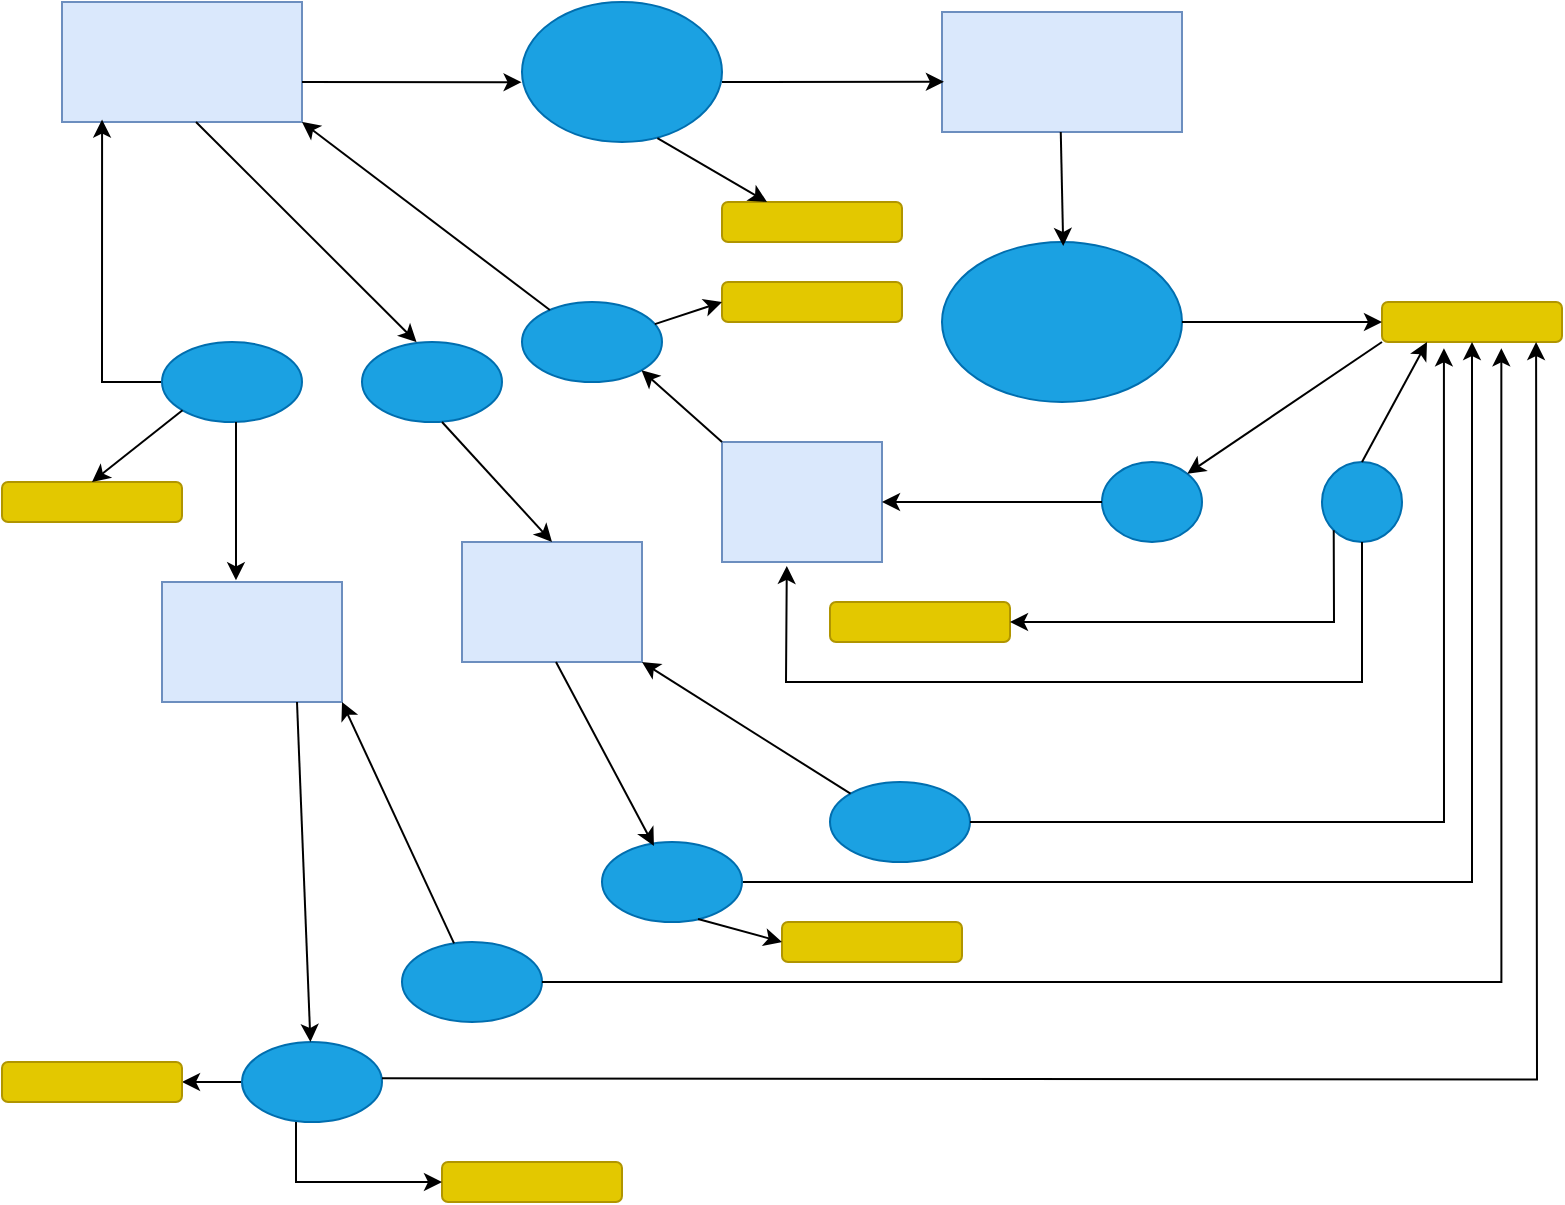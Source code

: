 <mxfile version="26.0.4">
  <diagram name="Halaman-1" id="P2AcPCzLx3uyLkAuYhX-">
    <mxGraphModel dx="724" dy="426" grid="1" gridSize="10" guides="1" tooltips="1" connect="1" arrows="1" fold="1" page="1" pageScale="1" pageWidth="827" pageHeight="1169" math="0" shadow="0">
      <root>
        <mxCell id="0" />
        <mxCell id="1" parent="0" />
        <mxCell id="_7imUFlFsDGHjJVqN3OE-2" value="" style="ellipse;whiteSpace=wrap;html=1;fillColor=#1ba1e2;fontColor=#ffffff;strokeColor=#006EAF;" vertex="1" parent="1">
          <mxGeometry x="260" y="20" width="100" height="70" as="geometry" />
        </mxCell>
        <mxCell id="_7imUFlFsDGHjJVqN3OE-3" value="" style="rounded=0;whiteSpace=wrap;html=1;fillColor=#dae8fc;strokeColor=#6c8ebf;" vertex="1" parent="1">
          <mxGeometry x="470" y="25" width="120" height="60" as="geometry" />
        </mxCell>
        <mxCell id="_7imUFlFsDGHjJVqN3OE-4" value="" style="rounded=0;whiteSpace=wrap;html=1;fillColor=#dae8fc;strokeColor=#6c8ebf;" vertex="1" parent="1">
          <mxGeometry x="30" y="20" width="120" height="60" as="geometry" />
        </mxCell>
        <mxCell id="_7imUFlFsDGHjJVqN3OE-5" value="" style="rounded=1;whiteSpace=wrap;html=1;fillColor=#e3c800;fontColor=#000000;strokeColor=#B09500;" vertex="1" parent="1">
          <mxGeometry x="360" y="120" width="90" height="20" as="geometry" />
        </mxCell>
        <mxCell id="_7imUFlFsDGHjJVqN3OE-7" value="" style="rounded=1;whiteSpace=wrap;html=1;fillColor=#e3c800;fontColor=#000000;strokeColor=#B09500;" vertex="1" parent="1">
          <mxGeometry x="360" y="160" width="90" height="20" as="geometry" />
        </mxCell>
        <mxCell id="_7imUFlFsDGHjJVqN3OE-8" value="" style="ellipse;whiteSpace=wrap;html=1;fillColor=#1ba1e2;fontColor=#ffffff;strokeColor=#006EAF;" vertex="1" parent="1">
          <mxGeometry x="470" y="140" width="120" height="80" as="geometry" />
        </mxCell>
        <mxCell id="_7imUFlFsDGHjJVqN3OE-9" value="" style="rounded=1;whiteSpace=wrap;html=1;fillColor=#e3c800;fontColor=#000000;strokeColor=#B09500;" vertex="1" parent="1">
          <mxGeometry x="690" y="170" width="90" height="20" as="geometry" />
        </mxCell>
        <mxCell id="_7imUFlFsDGHjJVqN3OE-10" value="" style="ellipse;whiteSpace=wrap;html=1;fillColor=#1ba1e2;fontColor=#ffffff;strokeColor=#006EAF;" vertex="1" parent="1">
          <mxGeometry x="260" y="170" width="70" height="40" as="geometry" />
        </mxCell>
        <mxCell id="_7imUFlFsDGHjJVqN3OE-11" value="" style="ellipse;whiteSpace=wrap;html=1;fillColor=#1ba1e2;fontColor=#ffffff;strokeColor=#006EAF;" vertex="1" parent="1">
          <mxGeometry x="180" y="190" width="70" height="40" as="geometry" />
        </mxCell>
        <mxCell id="_7imUFlFsDGHjJVqN3OE-34" style="edgeStyle=orthogonalEdgeStyle;rounded=0;orthogonalLoop=1;jettySize=auto;html=1;exitX=0;exitY=0.5;exitDx=0;exitDy=0;entryX=0.167;entryY=0.98;entryDx=0;entryDy=0;entryPerimeter=0;" edge="1" parent="1" source="_7imUFlFsDGHjJVqN3OE-12" target="_7imUFlFsDGHjJVqN3OE-4">
          <mxGeometry relative="1" as="geometry">
            <mxPoint x="50" y="140" as="targetPoint" />
          </mxGeometry>
        </mxCell>
        <mxCell id="_7imUFlFsDGHjJVqN3OE-12" value="" style="ellipse;whiteSpace=wrap;html=1;fillColor=#1ba1e2;fontColor=#ffffff;strokeColor=#006EAF;" vertex="1" parent="1">
          <mxGeometry x="80" y="190" width="70" height="40" as="geometry" />
        </mxCell>
        <mxCell id="_7imUFlFsDGHjJVqN3OE-13" value="" style="rounded=1;whiteSpace=wrap;html=1;fillColor=#e3c800;fontColor=#000000;strokeColor=#B09500;" vertex="1" parent="1">
          <mxGeometry y="260" width="90" height="20" as="geometry" />
        </mxCell>
        <mxCell id="_7imUFlFsDGHjJVqN3OE-14" value="" style="rounded=0;whiteSpace=wrap;html=1;fillColor=#dae8fc;strokeColor=#6c8ebf;" vertex="1" parent="1">
          <mxGeometry x="80" y="310" width="90" height="60" as="geometry" />
        </mxCell>
        <mxCell id="_7imUFlFsDGHjJVqN3OE-15" value="" style="rounded=0;whiteSpace=wrap;html=1;fillColor=#dae8fc;strokeColor=#6c8ebf;" vertex="1" parent="1">
          <mxGeometry x="230" y="290" width="90" height="60" as="geometry" />
        </mxCell>
        <mxCell id="_7imUFlFsDGHjJVqN3OE-16" value="" style="rounded=0;whiteSpace=wrap;html=1;fillColor=#dae8fc;strokeColor=#6c8ebf;" vertex="1" parent="1">
          <mxGeometry x="360" y="240" width="80" height="60" as="geometry" />
        </mxCell>
        <mxCell id="_7imUFlFsDGHjJVqN3OE-17" value="" style="ellipse;whiteSpace=wrap;html=1;fillColor=#1ba1e2;fontColor=#ffffff;strokeColor=#006EAF;" vertex="1" parent="1">
          <mxGeometry x="550" y="250" width="50" height="40" as="geometry" />
        </mxCell>
        <mxCell id="_7imUFlFsDGHjJVqN3OE-18" value="" style="ellipse;whiteSpace=wrap;html=1;fillColor=#1ba1e2;fontColor=#ffffff;strokeColor=#006EAF;" vertex="1" parent="1">
          <mxGeometry x="660" y="250" width="40" height="40" as="geometry" />
        </mxCell>
        <mxCell id="_7imUFlFsDGHjJVqN3OE-19" value="" style="rounded=1;whiteSpace=wrap;html=1;fillColor=#e3c800;fontColor=#000000;strokeColor=#B09500;" vertex="1" parent="1">
          <mxGeometry x="414" y="320" width="90" height="20" as="geometry" />
        </mxCell>
        <mxCell id="_7imUFlFsDGHjJVqN3OE-20" value="" style="ellipse;whiteSpace=wrap;html=1;fillColor=#1ba1e2;fontColor=#ffffff;strokeColor=#006EAF;" vertex="1" parent="1">
          <mxGeometry x="414" y="410" width="70" height="40" as="geometry" />
        </mxCell>
        <mxCell id="_7imUFlFsDGHjJVqN3OE-61" style="edgeStyle=orthogonalEdgeStyle;rounded=0;orthogonalLoop=1;jettySize=auto;html=1;exitX=1;exitY=0.5;exitDx=0;exitDy=0;entryX=0.5;entryY=1;entryDx=0;entryDy=0;" edge="1" parent="1" source="_7imUFlFsDGHjJVqN3OE-21" target="_7imUFlFsDGHjJVqN3OE-9">
          <mxGeometry relative="1" as="geometry" />
        </mxCell>
        <mxCell id="_7imUFlFsDGHjJVqN3OE-21" value="" style="ellipse;whiteSpace=wrap;html=1;fillColor=#1ba1e2;fontColor=#ffffff;strokeColor=#006EAF;" vertex="1" parent="1">
          <mxGeometry x="300" y="440" width="70" height="40" as="geometry" />
        </mxCell>
        <mxCell id="_7imUFlFsDGHjJVqN3OE-22" value="" style="rounded=1;whiteSpace=wrap;html=1;fillColor=#e3c800;fontColor=#000000;strokeColor=#B09500;" vertex="1" parent="1">
          <mxGeometry x="390" y="480" width="90" height="20" as="geometry" />
        </mxCell>
        <mxCell id="_7imUFlFsDGHjJVqN3OE-23" value="" style="ellipse;whiteSpace=wrap;html=1;fillColor=#1ba1e2;fontColor=#ffffff;strokeColor=#006EAF;" vertex="1" parent="1">
          <mxGeometry x="200" y="490" width="70" height="40" as="geometry" />
        </mxCell>
        <mxCell id="_7imUFlFsDGHjJVqN3OE-58" style="edgeStyle=orthogonalEdgeStyle;rounded=0;orthogonalLoop=1;jettySize=auto;html=1;exitX=0;exitY=0.5;exitDx=0;exitDy=0;entryX=1;entryY=0.5;entryDx=0;entryDy=0;" edge="1" parent="1" source="_7imUFlFsDGHjJVqN3OE-24" target="_7imUFlFsDGHjJVqN3OE-25">
          <mxGeometry relative="1" as="geometry" />
        </mxCell>
        <mxCell id="_7imUFlFsDGHjJVqN3OE-24" value="" style="ellipse;whiteSpace=wrap;html=1;fillColor=#1ba1e2;fontColor=#ffffff;strokeColor=#006EAF;" vertex="1" parent="1">
          <mxGeometry x="120" y="540" width="70" height="40" as="geometry" />
        </mxCell>
        <mxCell id="_7imUFlFsDGHjJVqN3OE-25" value="" style="rounded=1;whiteSpace=wrap;html=1;fillColor=#e3c800;fontColor=#000000;strokeColor=#B09500;" vertex="1" parent="1">
          <mxGeometry y="550" width="90" height="20" as="geometry" />
        </mxCell>
        <mxCell id="_7imUFlFsDGHjJVqN3OE-26" value="" style="rounded=1;whiteSpace=wrap;html=1;fillColor=#e3c800;fontColor=#000000;strokeColor=#B09500;" vertex="1" parent="1">
          <mxGeometry x="220" y="600" width="90" height="20" as="geometry" />
        </mxCell>
        <mxCell id="_7imUFlFsDGHjJVqN3OE-27" value="" style="endArrow=classic;html=1;rounded=0;entryX=-0.002;entryY=0.573;entryDx=0;entryDy=0;entryPerimeter=0;" edge="1" parent="1" target="_7imUFlFsDGHjJVqN3OE-2">
          <mxGeometry width="50" height="50" relative="1" as="geometry">
            <mxPoint x="150" y="60" as="sourcePoint" />
            <mxPoint x="200" y="10" as="targetPoint" />
          </mxGeometry>
        </mxCell>
        <mxCell id="_7imUFlFsDGHjJVqN3OE-28" value="" style="endArrow=classic;html=1;rounded=0;entryX=0.008;entryY=0.582;entryDx=0;entryDy=0;entryPerimeter=0;" edge="1" parent="1" target="_7imUFlFsDGHjJVqN3OE-3">
          <mxGeometry width="50" height="50" relative="1" as="geometry">
            <mxPoint x="360" y="60" as="sourcePoint" />
            <mxPoint x="410" y="10" as="targetPoint" />
          </mxGeometry>
        </mxCell>
        <mxCell id="_7imUFlFsDGHjJVqN3OE-29" value="" style="endArrow=classic;html=1;rounded=0;entryX=0.25;entryY=0;entryDx=0;entryDy=0;exitX=0.677;exitY=0.972;exitDx=0;exitDy=0;exitPerimeter=0;" edge="1" parent="1" source="_7imUFlFsDGHjJVqN3OE-2" target="_7imUFlFsDGHjJVqN3OE-5">
          <mxGeometry width="50" height="50" relative="1" as="geometry">
            <mxPoint x="330" y="90" as="sourcePoint" />
            <mxPoint x="440" y="85" as="targetPoint" />
          </mxGeometry>
        </mxCell>
        <mxCell id="_7imUFlFsDGHjJVqN3OE-30" value="" style="endArrow=classic;html=1;rounded=0;entryX=0.427;entryY=0.025;entryDx=0;entryDy=0;entryPerimeter=0;" edge="1" parent="1">
          <mxGeometry width="50" height="50" relative="1" as="geometry">
            <mxPoint x="529.38" y="85" as="sourcePoint" />
            <mxPoint x="530.62" y="142" as="targetPoint" />
          </mxGeometry>
        </mxCell>
        <mxCell id="_7imUFlFsDGHjJVqN3OE-31" value="" style="endArrow=classic;html=1;rounded=0;entryX=0;entryY=0.5;entryDx=0;entryDy=0;exitX=1;exitY=0.5;exitDx=0;exitDy=0;" edge="1" parent="1" source="_7imUFlFsDGHjJVqN3OE-8" target="_7imUFlFsDGHjJVqN3OE-9">
          <mxGeometry width="50" height="50" relative="1" as="geometry">
            <mxPoint x="590" y="170" as="sourcePoint" />
            <mxPoint x="643" y="200" as="targetPoint" />
          </mxGeometry>
        </mxCell>
        <mxCell id="_7imUFlFsDGHjJVqN3OE-32" value="" style="endArrow=classic;html=1;rounded=0;entryX=1;entryY=1;entryDx=0;entryDy=0;" edge="1" parent="1" source="_7imUFlFsDGHjJVqN3OE-10" target="_7imUFlFsDGHjJVqN3OE-4">
          <mxGeometry width="50" height="50" relative="1" as="geometry">
            <mxPoint x="230" y="130" as="sourcePoint" />
            <mxPoint x="283" y="160" as="targetPoint" />
          </mxGeometry>
        </mxCell>
        <mxCell id="_7imUFlFsDGHjJVqN3OE-33" value="" style="endArrow=classic;html=1;rounded=0;entryX=0.39;entryY=0.003;entryDx=0;entryDy=0;entryPerimeter=0;" edge="1" parent="1" target="_7imUFlFsDGHjJVqN3OE-11">
          <mxGeometry width="50" height="50" relative="1" as="geometry">
            <mxPoint x="97" y="80" as="sourcePoint" />
            <mxPoint x="150" y="110" as="targetPoint" />
          </mxGeometry>
        </mxCell>
        <mxCell id="_7imUFlFsDGHjJVqN3OE-36" value="" style="endArrow=classic;html=1;rounded=0;entryX=0.5;entryY=0;entryDx=0;entryDy=0;exitX=0;exitY=1;exitDx=0;exitDy=0;" edge="1" parent="1" source="_7imUFlFsDGHjJVqN3OE-12" target="_7imUFlFsDGHjJVqN3OE-13">
          <mxGeometry width="50" height="50" relative="1" as="geometry">
            <mxPoint x="80" y="220" as="sourcePoint" />
            <mxPoint x="133" y="250" as="targetPoint" />
          </mxGeometry>
        </mxCell>
        <mxCell id="_7imUFlFsDGHjJVqN3OE-37" value="" style="endArrow=classic;html=1;rounded=0;entryX=0;entryY=0.5;entryDx=0;entryDy=0;exitX=0.949;exitY=0.276;exitDx=0;exitDy=0;exitPerimeter=0;" edge="1" parent="1" source="_7imUFlFsDGHjJVqN3OE-10" target="_7imUFlFsDGHjJVqN3OE-7">
          <mxGeometry width="50" height="50" relative="1" as="geometry">
            <mxPoint x="317" y="170" as="sourcePoint" />
            <mxPoint x="370" y="200" as="targetPoint" />
          </mxGeometry>
        </mxCell>
        <mxCell id="_7imUFlFsDGHjJVqN3OE-38" value="" style="endArrow=classic;html=1;rounded=0;entryX=0.25;entryY=1;entryDx=0;entryDy=0;exitX=0.5;exitY=0;exitDx=0;exitDy=0;" edge="1" parent="1" source="_7imUFlFsDGHjJVqN3OE-18" target="_7imUFlFsDGHjJVqN3OE-9">
          <mxGeometry width="50" height="50" relative="1" as="geometry">
            <mxPoint x="637" y="230" as="sourcePoint" />
            <mxPoint x="690" y="260" as="targetPoint" />
          </mxGeometry>
        </mxCell>
        <mxCell id="_7imUFlFsDGHjJVqN3OE-39" value="" style="endArrow=classic;html=1;rounded=0;entryX=1;entryY=0;entryDx=0;entryDy=0;exitX=0;exitY=1;exitDx=0;exitDy=0;" edge="1" parent="1" source="_7imUFlFsDGHjJVqN3OE-9" target="_7imUFlFsDGHjJVqN3OE-17">
          <mxGeometry width="50" height="50" relative="1" as="geometry">
            <mxPoint x="600" y="210" as="sourcePoint" />
            <mxPoint x="653" y="240" as="targetPoint" />
          </mxGeometry>
        </mxCell>
        <mxCell id="_7imUFlFsDGHjJVqN3OE-40" value="" style="endArrow=classic;html=1;rounded=0;entryX=1;entryY=0.5;entryDx=0;entryDy=0;exitX=0;exitY=0.5;exitDx=0;exitDy=0;" edge="1" parent="1" source="_7imUFlFsDGHjJVqN3OE-17" target="_7imUFlFsDGHjJVqN3OE-16">
          <mxGeometry width="50" height="50" relative="1" as="geometry">
            <mxPoint x="470" y="260" as="sourcePoint" />
            <mxPoint x="523" y="290" as="targetPoint" />
          </mxGeometry>
        </mxCell>
        <mxCell id="_7imUFlFsDGHjJVqN3OE-42" value="" style="endArrow=classic;html=1;rounded=0;entryX=1;entryY=0.5;entryDx=0;entryDy=0;exitX=0;exitY=1;exitDx=0;exitDy=0;" edge="1" parent="1" source="_7imUFlFsDGHjJVqN3OE-18" target="_7imUFlFsDGHjJVqN3OE-19">
          <mxGeometry width="50" height="50" relative="1" as="geometry">
            <mxPoint x="570" y="305" as="sourcePoint" />
            <mxPoint x="623" y="335" as="targetPoint" />
            <Array as="points">
              <mxPoint x="666" y="330" />
            </Array>
          </mxGeometry>
        </mxCell>
        <mxCell id="_7imUFlFsDGHjJVqN3OE-43" value="" style="endArrow=classic;html=1;rounded=0;exitX=0.5;exitY=1;exitDx=0;exitDy=0;entryX=0.405;entryY=1.033;entryDx=0;entryDy=0;entryPerimeter=0;" edge="1" parent="1" source="_7imUFlFsDGHjJVqN3OE-18" target="_7imUFlFsDGHjJVqN3OE-16">
          <mxGeometry width="50" height="50" relative="1" as="geometry">
            <mxPoint x="690" y="350" as="sourcePoint" />
            <mxPoint x="380" y="360" as="targetPoint" />
            <Array as="points">
              <mxPoint x="680" y="360" />
              <mxPoint x="392" y="360" />
            </Array>
          </mxGeometry>
        </mxCell>
        <mxCell id="_7imUFlFsDGHjJVqN3OE-44" value="" style="endArrow=classic;html=1;rounded=0;entryX=0.5;entryY=0;entryDx=0;entryDy=0;" edge="1" parent="1" target="_7imUFlFsDGHjJVqN3OE-15">
          <mxGeometry width="50" height="50" relative="1" as="geometry">
            <mxPoint x="220" y="230" as="sourcePoint" />
            <mxPoint x="273" y="260" as="targetPoint" />
          </mxGeometry>
        </mxCell>
        <mxCell id="_7imUFlFsDGHjJVqN3OE-45" value="" style="endArrow=classic;html=1;rounded=0;entryX=0.411;entryY=-0.014;entryDx=0;entryDy=0;entryPerimeter=0;" edge="1" parent="1" target="_7imUFlFsDGHjJVqN3OE-14">
          <mxGeometry width="50" height="50" relative="1" as="geometry">
            <mxPoint x="117" y="230" as="sourcePoint" />
            <mxPoint x="120" y="300" as="targetPoint" />
          </mxGeometry>
        </mxCell>
        <mxCell id="_7imUFlFsDGHjJVqN3OE-51" value="" style="endArrow=classic;html=1;rounded=0;entryX=0.371;entryY=0.05;entryDx=0;entryDy=0;entryPerimeter=0;" edge="1" parent="1" target="_7imUFlFsDGHjJVqN3OE-21">
          <mxGeometry width="50" height="50" relative="1" as="geometry">
            <mxPoint x="277" y="350" as="sourcePoint" />
            <mxPoint x="330" y="380" as="targetPoint" />
          </mxGeometry>
        </mxCell>
        <mxCell id="_7imUFlFsDGHjJVqN3OE-52" value="" style="endArrow=classic;html=1;rounded=0;entryX=1;entryY=1;entryDx=0;entryDy=0;exitX=0;exitY=0;exitDx=0;exitDy=0;" edge="1" parent="1" source="_7imUFlFsDGHjJVqN3OE-20" target="_7imUFlFsDGHjJVqN3OE-15">
          <mxGeometry width="50" height="50" relative="1" as="geometry">
            <mxPoint x="378.5" y="380" as="sourcePoint" />
            <mxPoint x="431.5" y="410" as="targetPoint" />
          </mxGeometry>
        </mxCell>
        <mxCell id="_7imUFlFsDGHjJVqN3OE-54" value="" style="endArrow=classic;html=1;rounded=0;entryX=0;entryY=0.5;entryDx=0;entryDy=0;exitX=0.686;exitY=0.962;exitDx=0;exitDy=0;exitPerimeter=0;" edge="1" parent="1" source="_7imUFlFsDGHjJVqN3OE-21" target="_7imUFlFsDGHjJVqN3OE-22">
          <mxGeometry width="50" height="50" relative="1" as="geometry">
            <mxPoint x="350" y="475" as="sourcePoint" />
            <mxPoint x="403" y="505" as="targetPoint" />
          </mxGeometry>
        </mxCell>
        <mxCell id="_7imUFlFsDGHjJVqN3OE-55" value="" style="endArrow=classic;html=1;rounded=0;entryX=1;entryY=1;entryDx=0;entryDy=0;" edge="1" parent="1" source="_7imUFlFsDGHjJVqN3OE-23" target="_7imUFlFsDGHjJVqN3OE-14">
          <mxGeometry width="50" height="50" relative="1" as="geometry">
            <mxPoint x="177" y="430" as="sourcePoint" />
            <mxPoint x="230" y="460" as="targetPoint" />
          </mxGeometry>
        </mxCell>
        <mxCell id="_7imUFlFsDGHjJVqN3OE-56" value="" style="endArrow=classic;html=1;rounded=0;exitX=0.75;exitY=1;exitDx=0;exitDy=0;" edge="1" parent="1" source="_7imUFlFsDGHjJVqN3OE-14" target="_7imUFlFsDGHjJVqN3OE-24">
          <mxGeometry width="50" height="50" relative="1" as="geometry">
            <mxPoint x="110" y="370" as="sourcePoint" />
            <mxPoint x="163" y="400" as="targetPoint" />
          </mxGeometry>
        </mxCell>
        <mxCell id="_7imUFlFsDGHjJVqN3OE-57" value="" style="endArrow=classic;html=1;rounded=0;entryX=0;entryY=0.5;entryDx=0;entryDy=0;" edge="1" parent="1" target="_7imUFlFsDGHjJVqN3OE-26">
          <mxGeometry width="50" height="50" relative="1" as="geometry">
            <mxPoint x="147" y="580" as="sourcePoint" />
            <mxPoint x="200" y="610" as="targetPoint" />
            <Array as="points">
              <mxPoint x="147" y="610" />
            </Array>
          </mxGeometry>
        </mxCell>
        <mxCell id="_7imUFlFsDGHjJVqN3OE-59" style="edgeStyle=orthogonalEdgeStyle;rounded=0;orthogonalLoop=1;jettySize=auto;html=1;exitX=1;exitY=0.5;exitDx=0;exitDy=0;entryX=0.856;entryY=1.092;entryDx=0;entryDy=0;entryPerimeter=0;" edge="1" parent="1">
          <mxGeometry relative="1" as="geometry">
            <mxPoint x="190" y="558.16" as="sourcePoint" />
            <mxPoint x="767.04" y="190.0" as="targetPoint" />
          </mxGeometry>
        </mxCell>
        <mxCell id="_7imUFlFsDGHjJVqN3OE-60" style="edgeStyle=orthogonalEdgeStyle;rounded=0;orthogonalLoop=1;jettySize=auto;html=1;exitX=1;exitY=0.5;exitDx=0;exitDy=0;entryX=0.663;entryY=1.158;entryDx=0;entryDy=0;entryPerimeter=0;" edge="1" parent="1" source="_7imUFlFsDGHjJVqN3OE-23" target="_7imUFlFsDGHjJVqN3OE-9">
          <mxGeometry relative="1" as="geometry" />
        </mxCell>
        <mxCell id="_7imUFlFsDGHjJVqN3OE-62" style="edgeStyle=orthogonalEdgeStyle;rounded=0;orthogonalLoop=1;jettySize=auto;html=1;exitX=1;exitY=0.5;exitDx=0;exitDy=0;entryX=0.344;entryY=1.158;entryDx=0;entryDy=0;entryPerimeter=0;" edge="1" parent="1" source="_7imUFlFsDGHjJVqN3OE-20" target="_7imUFlFsDGHjJVqN3OE-9">
          <mxGeometry relative="1" as="geometry" />
        </mxCell>
        <mxCell id="_7imUFlFsDGHjJVqN3OE-64" value="" style="endArrow=classic;html=1;rounded=0;entryX=1;entryY=1;entryDx=0;entryDy=0;exitX=0;exitY=0;exitDx=0;exitDy=0;" edge="1" parent="1" source="_7imUFlFsDGHjJVqN3OE-16" target="_7imUFlFsDGHjJVqN3OE-10">
          <mxGeometry width="50" height="50" relative="1" as="geometry">
            <mxPoint x="300" y="250" as="sourcePoint" />
            <mxPoint x="353" y="280" as="targetPoint" />
          </mxGeometry>
        </mxCell>
      </root>
    </mxGraphModel>
  </diagram>
</mxfile>
